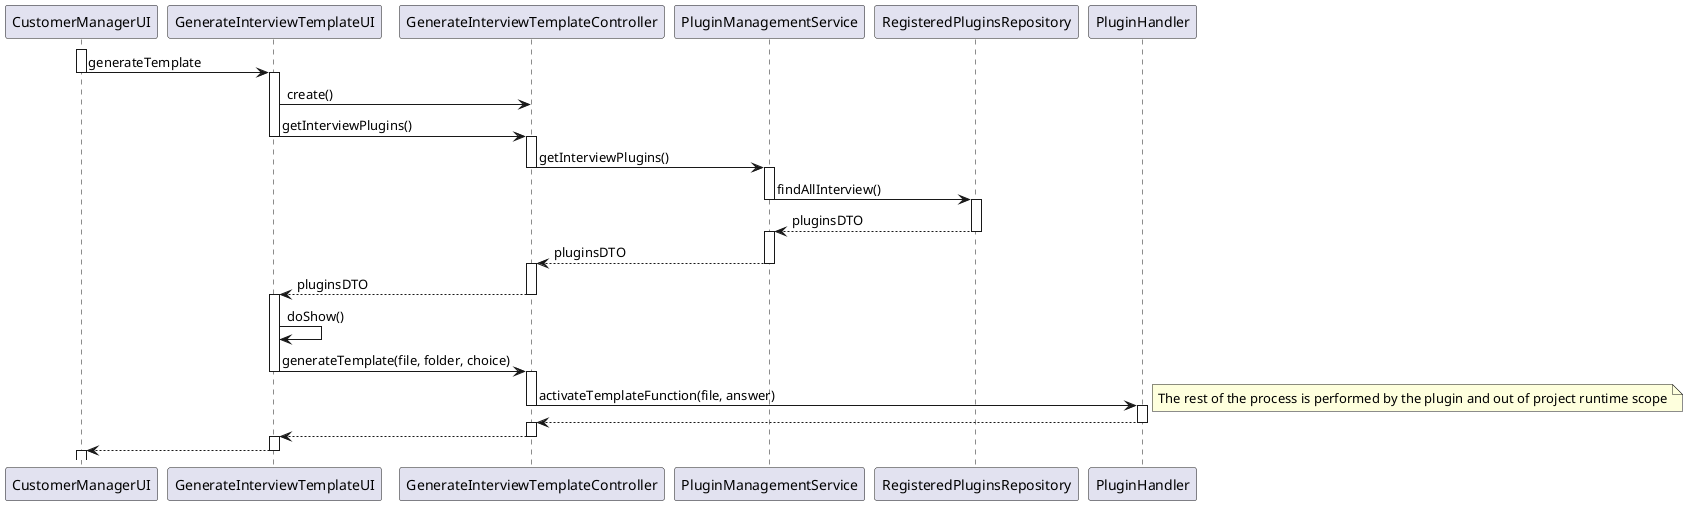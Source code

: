 @startuml
'https://plantuml.com/class-diagram

participant CustomerManagerUI
participant GenerateInterviewTemplateUI
participant GenerateInterviewTemplateController
participant PluginManagementService
participant RegisteredPluginsRepository

activate CustomerManagerUI
CustomerManagerUI -> GenerateInterviewTemplateUI : generateTemplate
deactivate CustomerManagerUI
activate GenerateInterviewTemplateUI
GenerateInterviewTemplateUI -> GenerateInterviewTemplateController : create()

GenerateInterviewTemplateUI -> GenerateInterviewTemplateController : getInterviewPlugins()
deactivate GenerateInterviewTemplateUI
activate GenerateInterviewTemplateController
GenerateInterviewTemplateController -> PluginManagementService : getInterviewPlugins()
deactivate GenerateInterviewTemplateController
activate PluginManagementService
PluginManagementService -> RegisteredPluginsRepository : findAllInterview()
deactivate PluginManagementService
activate RegisteredPluginsRepository
RegisteredPluginsRepository --> PluginManagementService : pluginsDTO
deactivate RegisteredPluginsRepository
activate PluginManagementService
PluginManagementService --> GenerateInterviewTemplateController : pluginsDTO
deactivate PluginManagementService
activate GenerateInterviewTemplateController
GenerateInterviewTemplateController --> GenerateInterviewTemplateUI : pluginsDTO
deactivate GenerateInterviewTemplateController
activate GenerateInterviewTemplateUI

GenerateInterviewTemplateUI -> GenerateInterviewTemplateUI : doShow()
GenerateInterviewTemplateUI -> GenerateInterviewTemplateController :generateTemplate(file, folder, choice)
deactivate GenerateInterviewTemplateUI
activate GenerateInterviewTemplateController
GenerateInterviewTemplateController -> PluginHandler : activateTemplateFunction(file, answer)
deactivate GenerateInterviewTemplateController
activate PluginHandler
note right : The rest of the process is performed by the plugin and out of project runtime scope
PluginHandler --> GenerateInterviewTemplateController
deactivate PluginHandler
activate GenerateInterviewTemplateController
GenerateInterviewTemplateController --> GenerateInterviewTemplateUI
deactivate GenerateInterviewTemplateController
activate GenerateInterviewTemplateUI
GenerateInterviewTemplateUI --> CustomerManagerUI
deactivate GenerateInterviewTemplateUI
activate CustomerManagerUI
autonumber

@enduml